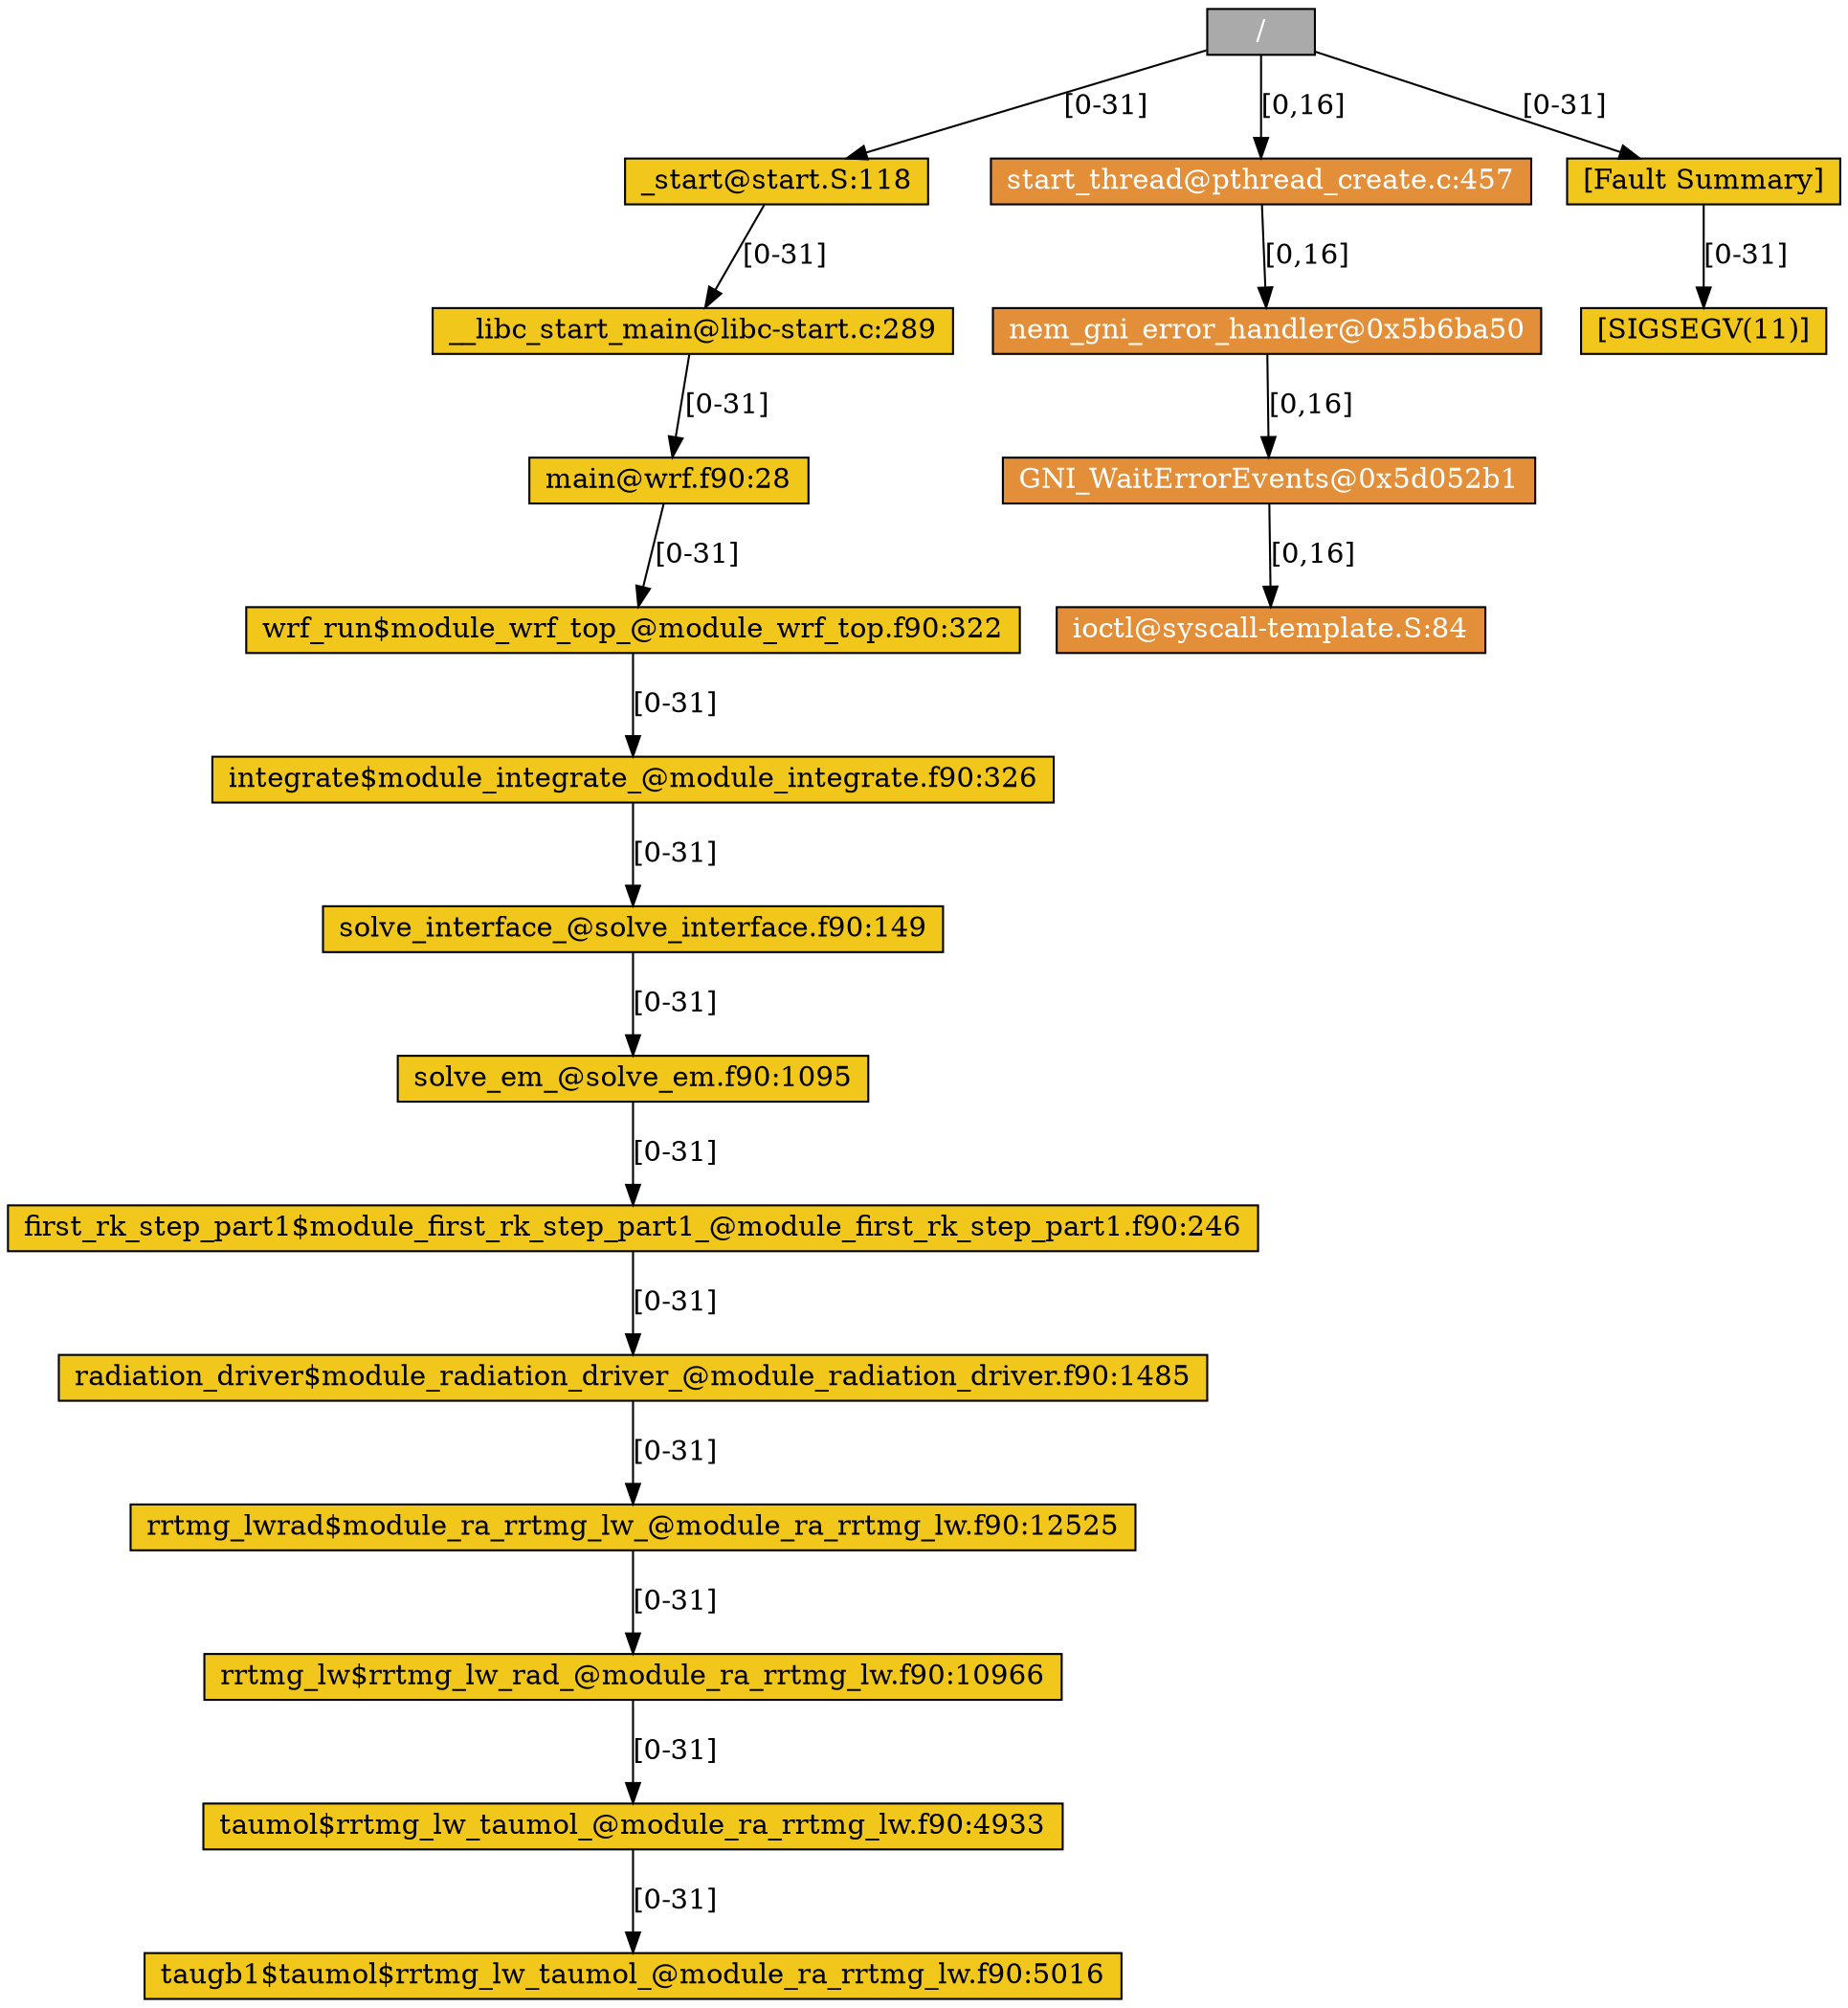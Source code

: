 digraph G {
	node [shape=record,style=filled,labeljust=c,height=0.2];
	0 [pos="0,0", label="/", fillcolor="#AAAAAA",fontcolor="#FFFFFF"];
	315113672 [pos="0,0", label="_start@start.S:118", fillcolor="#f1c71c",fontcolor="#000000"];
	1485877842 [pos="0,0", label="__libc_start_main@libc-start.c:289", fillcolor="#f1c71c",fontcolor="#000000"];
	519123355 [pos="0,0", label="main@wrf.f90:28", fillcolor="#f1c71c",fontcolor="#000000"];
	535089005 [pos="0,0", label="wrf_run$module_wrf_top_@module_wrf_top.f90:322", fillcolor="#f1c71c",fontcolor="#000000"];
	143832521 [pos="0,0", label="integrate$module_integrate_@module_integrate.f90:326", fillcolor="#f1c71c",fontcolor="#000000"];
	1750512403 [pos="0,0", label="solve_interface_@solve_interface.f90:149", fillcolor="#f1c71c",fontcolor="#000000"];
	1451930946 [pos="0,0", label="solve_em_@solve_em.f90:1095", fillcolor="#f1c71c",fontcolor="#000000"];
	2034637100 [pos="0,0", label="first_rk_step_part1$module_first_rk_step_part1_@module_first_rk_step_part1.f90:246", fillcolor="#f1c71c",fontcolor="#000000"];
	333471578 [pos="0,0", label="radiation_driver$module_radiation_driver_@module_radiation_driver.f90:1485", fillcolor="#f1c71c",fontcolor="#000000"];
	-326714748 [pos="0,0", label="rrtmg_lwrad$module_ra_rrtmg_lw_@module_ra_rrtmg_lw.f90:12525", fillcolor="#f1c71c",fontcolor="#000000"];
	-1863386145 [pos="0,0", label="rrtmg_lw$rrtmg_lw_rad_@module_ra_rrtmg_lw.f90:10966", fillcolor="#f1c71c",fontcolor="#000000"];
	1517917684 [pos="0,0", label="taumol$rrtmg_lw_taumol_@module_ra_rrtmg_lw.f90:4933", fillcolor="#f1c71c",fontcolor="#000000"];
	730845324 [pos="0,0", label="taugb1$taumol$rrtmg_lw_taumol_@module_ra_rrtmg_lw.f90:5016", fillcolor="#f1c71c",fontcolor="#000000"];
	-2085170037 [pos="0,0", label="start_thread@pthread_create.c:457", fillcolor="#e38e38",fontcolor="#FFFFFF"];
	-1015382691 [pos="0,0", label="nem_gni_error_handler@0x5b6ba50", fillcolor="#e38e38",fontcolor="#FFFFFF"];
	1204414967 [pos="0,0", label="GNI_WaitErrorEvents@0x5d052b1", fillcolor="#e38e38",fontcolor="#FFFFFF"];
	-1543488301 [pos="0,0", label="ioctl@syscall-template.S:84", fillcolor="#e38e38",fontcolor="#FFFFFF"];
	-2134501904 [pos="0,0", label="[Fault Summary]", fillcolor="#f1c71c",fontcolor="#000000"];
	-576080587 [pos="0,0", label="[SIGSEGV(11)]", fillcolor="#f1c71c",fontcolor="#000000"];
	0 -> 315113672 [label="[0-31]"]
	315113672 -> 1485877842 [label="[0-31]"]
	1485877842 -> 519123355 [label="[0-31]"]
	519123355 -> 535089005 [label="[0-31]"]
	535089005 -> 143832521 [label="[0-31]"]
	143832521 -> 1750512403 [label="[0-31]"]
	1750512403 -> 1451930946 [label="[0-31]"]
	1451930946 -> 2034637100 [label="[0-31]"]
	2034637100 -> 333471578 [label="[0-31]"]
	333471578 -> -326714748 [label="[0-31]"]
	-326714748 -> -1863386145 [label="[0-31]"]
	-1863386145 -> 1517917684 [label="[0-31]"]
	1517917684 -> 730845324 [label="[0-31]"]
	0 -> -2085170037 [label="[0,16]"]
	-2085170037 -> -1015382691 [label="[0,16]"]
	-1015382691 -> 1204414967 [label="[0,16]"]
	1204414967 -> -1543488301 [label="[0,16]"]
	0 -> -2134501904 [label="[0-31]"]
	-2134501904 -> -576080587 [label="[0-31]"]
}
